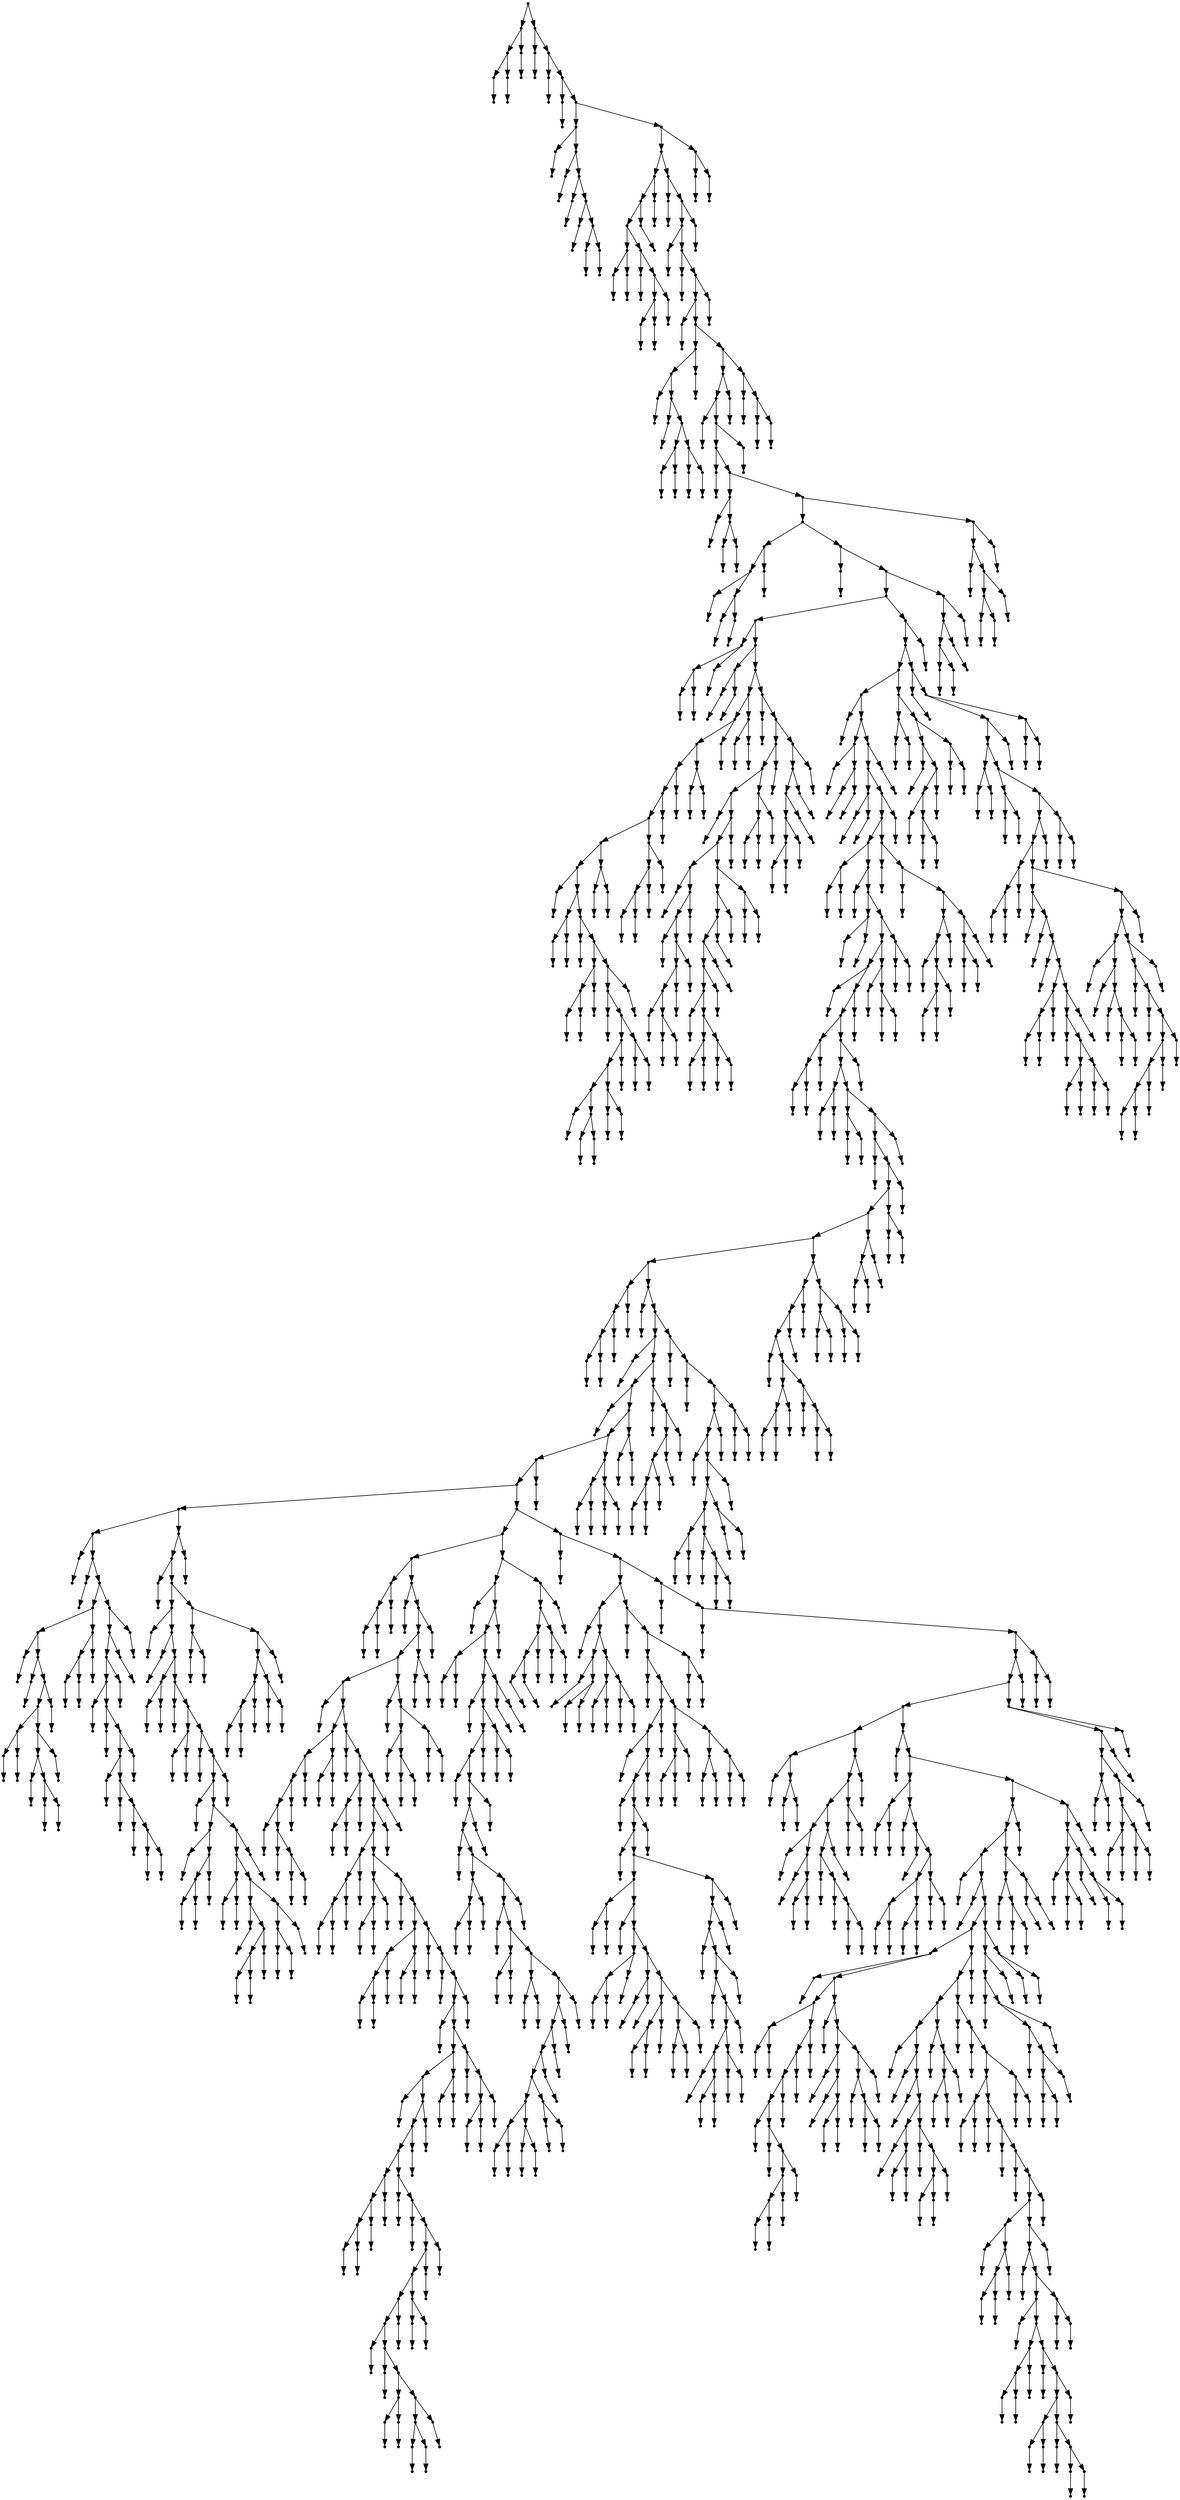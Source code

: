 digraph {
  1855 [shape=point];
  7 [shape=point];
  4 [shape=point];
  1 [shape=point];
  0 [shape=point];
  3 [shape=point];
  2 [shape=point];
  6 [shape=point];
  5 [shape=point];
  1854 [shape=point];
  9 [shape=point];
  8 [shape=point];
  1853 [shape=point];
  11 [shape=point];
  10 [shape=point];
  1852 [shape=point];
  13 [shape=point];
  12 [shape=point];
  1851 [shape=point];
  30 [shape=point];
  15 [shape=point];
  14 [shape=point];
  29 [shape=point];
  17 [shape=point];
  16 [shape=point];
  28 [shape=point];
  19 [shape=point];
  18 [shape=point];
  27 [shape=point];
  21 [shape=point];
  20 [shape=point];
  26 [shape=point];
  23 [shape=point];
  22 [shape=point];
  25 [shape=point];
  24 [shape=point];
  1850 [shape=point];
  1844 [shape=point];
  53 [shape=point];
  50 [shape=point];
  47 [shape=point];
  35 [shape=point];
  32 [shape=point];
  31 [shape=point];
  34 [shape=point];
  33 [shape=point];
  46 [shape=point];
  37 [shape=point];
  36 [shape=point];
  45 [shape=point];
  42 [shape=point];
  39 [shape=point];
  38 [shape=point];
  41 [shape=point];
  40 [shape=point];
  44 [shape=point];
  43 [shape=point];
  49 [shape=point];
  48 [shape=point];
  52 [shape=point];
  51 [shape=point];
  1843 [shape=point];
  55 [shape=point];
  54 [shape=point];
  1842 [shape=point];
  1839 [shape=point];
  57 [shape=point];
  56 [shape=point];
  1838 [shape=point];
  59 [shape=point];
  58 [shape=point];
  1837 [shape=point];
  1834 [shape=point];
  61 [shape=point];
  60 [shape=point];
  1833 [shape=point];
  81 [shape=point];
  78 [shape=point];
  63 [shape=point];
  62 [shape=point];
  77 [shape=point];
  65 [shape=point];
  64 [shape=point];
  76 [shape=point];
  70 [shape=point];
  67 [shape=point];
  66 [shape=point];
  69 [shape=point];
  68 [shape=point];
  75 [shape=point];
  72 [shape=point];
  71 [shape=point];
  74 [shape=point];
  73 [shape=point];
  80 [shape=point];
  79 [shape=point];
  1832 [shape=point];
  1823 [shape=point];
  1820 [shape=point];
  83 [shape=point];
  82 [shape=point];
  1819 [shape=point];
  1816 [shape=point];
  85 [shape=point];
  84 [shape=point];
  1815 [shape=point];
  93 [shape=point];
  87 [shape=point];
  86 [shape=point];
  92 [shape=point];
  89 [shape=point];
  88 [shape=point];
  91 [shape=point];
  90 [shape=point];
  1814 [shape=point];
  1799 [shape=point];
  104 [shape=point];
  101 [shape=point];
  95 [shape=point];
  94 [shape=point];
  100 [shape=point];
  97 [shape=point];
  96 [shape=point];
  99 [shape=point];
  98 [shape=point];
  103 [shape=point];
  102 [shape=point];
  1798 [shape=point];
  106 [shape=point];
  105 [shape=point];
  1797 [shape=point];
  1785 [shape=point];
  306 [shape=point];
  114 [shape=point];
  111 [shape=point];
  108 [shape=point];
  107 [shape=point];
  110 [shape=point];
  109 [shape=point];
  113 [shape=point];
  112 [shape=point];
  305 [shape=point];
  119 [shape=point];
  116 [shape=point];
  115 [shape=point];
  118 [shape=point];
  117 [shape=point];
  304 [shape=point];
  208 [shape=point];
  202 [shape=point];
  199 [shape=point];
  193 [shape=point];
  190 [shape=point];
  187 [shape=point];
  175 [shape=point];
  169 [shape=point];
  121 [shape=point];
  120 [shape=point];
  168 [shape=point];
  126 [shape=point];
  123 [shape=point];
  122 [shape=point];
  125 [shape=point];
  124 [shape=point];
  167 [shape=point];
  128 [shape=point];
  127 [shape=point];
  166 [shape=point];
  136 [shape=point];
  133 [shape=point];
  130 [shape=point];
  129 [shape=point];
  132 [shape=point];
  131 [shape=point];
  135 [shape=point];
  134 [shape=point];
  165 [shape=point];
  162 [shape=point];
  138 [shape=point];
  137 [shape=point];
  161 [shape=point];
  155 [shape=point];
  152 [shape=point];
  146 [shape=point];
  140 [shape=point];
  139 [shape=point];
  145 [shape=point];
  142 [shape=point];
  141 [shape=point];
  144 [shape=point];
  143 [shape=point];
  151 [shape=point];
  148 [shape=point];
  147 [shape=point];
  150 [shape=point];
  149 [shape=point];
  154 [shape=point];
  153 [shape=point];
  160 [shape=point];
  157 [shape=point];
  156 [shape=point];
  159 [shape=point];
  158 [shape=point];
  164 [shape=point];
  163 [shape=point];
  174 [shape=point];
  171 [shape=point];
  170 [shape=point];
  173 [shape=point];
  172 [shape=point];
  186 [shape=point];
  183 [shape=point];
  180 [shape=point];
  177 [shape=point];
  176 [shape=point];
  179 [shape=point];
  178 [shape=point];
  182 [shape=point];
  181 [shape=point];
  185 [shape=point];
  184 [shape=point];
  189 [shape=point];
  188 [shape=point];
  192 [shape=point];
  191 [shape=point];
  198 [shape=point];
  195 [shape=point];
  194 [shape=point];
  197 [shape=point];
  196 [shape=point];
  201 [shape=point];
  200 [shape=point];
  207 [shape=point];
  204 [shape=point];
  203 [shape=point];
  206 [shape=point];
  205 [shape=point];
  303 [shape=point];
  210 [shape=point];
  209 [shape=point];
  302 [shape=point];
  284 [shape=point];
  281 [shape=point];
  272 [shape=point];
  212 [shape=point];
  211 [shape=point];
  271 [shape=point];
  268 [shape=point];
  235 [shape=point];
  214 [shape=point];
  213 [shape=point];
  234 [shape=point];
  231 [shape=point];
  216 [shape=point];
  215 [shape=point];
  230 [shape=point];
  227 [shape=point];
  224 [shape=point];
  218 [shape=point];
  217 [shape=point];
  223 [shape=point];
  220 [shape=point];
  219 [shape=point];
  222 [shape=point];
  221 [shape=point];
  226 [shape=point];
  225 [shape=point];
  229 [shape=point];
  228 [shape=point];
  233 [shape=point];
  232 [shape=point];
  267 [shape=point];
  261 [shape=point];
  258 [shape=point];
  255 [shape=point];
  252 [shape=point];
  249 [shape=point];
  237 [shape=point];
  236 [shape=point];
  248 [shape=point];
  242 [shape=point];
  239 [shape=point];
  238 [shape=point];
  241 [shape=point];
  240 [shape=point];
  247 [shape=point];
  244 [shape=point];
  243 [shape=point];
  246 [shape=point];
  245 [shape=point];
  251 [shape=point];
  250 [shape=point];
  254 [shape=point];
  253 [shape=point];
  257 [shape=point];
  256 [shape=point];
  260 [shape=point];
  259 [shape=point];
  266 [shape=point];
  263 [shape=point];
  262 [shape=point];
  265 [shape=point];
  264 [shape=point];
  270 [shape=point];
  269 [shape=point];
  280 [shape=point];
  277 [shape=point];
  274 [shape=point];
  273 [shape=point];
  276 [shape=point];
  275 [shape=point];
  279 [shape=point];
  278 [shape=point];
  283 [shape=point];
  282 [shape=point];
  301 [shape=point];
  298 [shape=point];
  295 [shape=point];
  292 [shape=point];
  289 [shape=point];
  286 [shape=point];
  285 [shape=point];
  288 [shape=point];
  287 [shape=point];
  291 [shape=point];
  290 [shape=point];
  294 [shape=point];
  293 [shape=point];
  297 [shape=point];
  296 [shape=point];
  300 [shape=point];
  299 [shape=point];
  1784 [shape=point];
  1781 [shape=point];
  1661 [shape=point];
  1634 [shape=point];
  308 [shape=point];
  307 [shape=point];
  1633 [shape=point];
  316 [shape=point];
  310 [shape=point];
  309 [shape=point];
  315 [shape=point];
  312 [shape=point];
  311 [shape=point];
  314 [shape=point];
  313 [shape=point];
  1632 [shape=point];
  1629 [shape=point];
  321 [shape=point];
  318 [shape=point];
  317 [shape=point];
  320 [shape=point];
  319 [shape=point];
  1628 [shape=point];
  1625 [shape=point];
  1595 [shape=point];
  326 [shape=point];
  323 [shape=point];
  322 [shape=point];
  325 [shape=point];
  324 [shape=point];
  1594 [shape=point];
  328 [shape=point];
  327 [shape=point];
  1593 [shape=point];
  333 [shape=point];
  330 [shape=point];
  329 [shape=point];
  332 [shape=point];
  331 [shape=point];
  1592 [shape=point];
  1586 [shape=point];
  1577 [shape=point];
  335 [shape=point];
  334 [shape=point];
  1576 [shape=point];
  1573 [shape=point];
  343 [shape=point];
  340 [shape=point];
  337 [shape=point];
  336 [shape=point];
  339 [shape=point];
  338 [shape=point];
  342 [shape=point];
  341 [shape=point];
  1572 [shape=point];
  1569 [shape=point];
  348 [shape=point];
  345 [shape=point];
  344 [shape=point];
  347 [shape=point];
  346 [shape=point];
  1568 [shape=point];
  353 [shape=point];
  350 [shape=point];
  349 [shape=point];
  352 [shape=point];
  351 [shape=point];
  1567 [shape=point];
  1564 [shape=point];
  355 [shape=point];
  354 [shape=point];
  1563 [shape=point];
  1560 [shape=point];
  1554 [shape=point];
  1545 [shape=point];
  1506 [shape=point];
  366 [shape=point];
  363 [shape=point];
  360 [shape=point];
  357 [shape=point];
  356 [shape=point];
  359 [shape=point];
  358 [shape=point];
  362 [shape=point];
  361 [shape=point];
  365 [shape=point];
  364 [shape=point];
  1505 [shape=point];
  368 [shape=point];
  367 [shape=point];
  1504 [shape=point];
  1462 [shape=point];
  370 [shape=point];
  369 [shape=point];
  1461 [shape=point];
  1443 [shape=point];
  372 [shape=point];
  371 [shape=point];
  1442 [shape=point];
  1436 [shape=point];
  1424 [shape=point];
  1421 [shape=point];
  548 [shape=point];
  446 [shape=point];
  374 [shape=point];
  373 [shape=point];
  445 [shape=point];
  376 [shape=point];
  375 [shape=point];
  444 [shape=point];
  411 [shape=point];
  402 [shape=point];
  378 [shape=point];
  377 [shape=point];
  401 [shape=point];
  380 [shape=point];
  379 [shape=point];
  400 [shape=point];
  397 [shape=point];
  385 [shape=point];
  382 [shape=point];
  381 [shape=point];
  384 [shape=point];
  383 [shape=point];
  396 [shape=point];
  393 [shape=point];
  387 [shape=point];
  386 [shape=point];
  392 [shape=point];
  389 [shape=point];
  388 [shape=point];
  391 [shape=point];
  390 [shape=point];
  395 [shape=point];
  394 [shape=point];
  399 [shape=point];
  398 [shape=point];
  410 [shape=point];
  407 [shape=point];
  404 [shape=point];
  403 [shape=point];
  406 [shape=point];
  405 [shape=point];
  409 [shape=point];
  408 [shape=point];
  443 [shape=point];
  440 [shape=point];
  437 [shape=point];
  434 [shape=point];
  413 [shape=point];
  412 [shape=point];
  433 [shape=point];
  415 [shape=point];
  414 [shape=point];
  432 [shape=point];
  429 [shape=point];
  417 [shape=point];
  416 [shape=point];
  428 [shape=point];
  419 [shape=point];
  418 [shape=point];
  427 [shape=point];
  421 [shape=point];
  420 [shape=point];
  426 [shape=point];
  423 [shape=point];
  422 [shape=point];
  425 [shape=point];
  424 [shape=point];
  431 [shape=point];
  430 [shape=point];
  436 [shape=point];
  435 [shape=point];
  439 [shape=point];
  438 [shape=point];
  442 [shape=point];
  441 [shape=point];
  547 [shape=point];
  544 [shape=point];
  448 [shape=point];
  447 [shape=point];
  543 [shape=point];
  519 [shape=point];
  450 [shape=point];
  449 [shape=point];
  518 [shape=point];
  452 [shape=point];
  451 [shape=point];
  517 [shape=point];
  457 [shape=point];
  454 [shape=point];
  453 [shape=point];
  456 [shape=point];
  455 [shape=point];
  516 [shape=point];
  459 [shape=point];
  458 [shape=point];
  515 [shape=point];
  464 [shape=point];
  461 [shape=point];
  460 [shape=point];
  463 [shape=point];
  462 [shape=point];
  514 [shape=point];
  466 [shape=point];
  465 [shape=point];
  513 [shape=point];
  510 [shape=point];
  468 [shape=point];
  467 [shape=point];
  509 [shape=point];
  479 [shape=point];
  470 [shape=point];
  469 [shape=point];
  478 [shape=point];
  475 [shape=point];
  472 [shape=point];
  471 [shape=point];
  474 [shape=point];
  473 [shape=point];
  477 [shape=point];
  476 [shape=point];
  508 [shape=point];
  505 [shape=point];
  484 [shape=point];
  481 [shape=point];
  480 [shape=point];
  483 [shape=point];
  482 [shape=point];
  504 [shape=point];
  495 [shape=point];
  486 [shape=point];
  485 [shape=point];
  494 [shape=point];
  491 [shape=point];
  488 [shape=point];
  487 [shape=point];
  490 [shape=point];
  489 [shape=point];
  493 [shape=point];
  492 [shape=point];
  503 [shape=point];
  500 [shape=point];
  497 [shape=point];
  496 [shape=point];
  499 [shape=point];
  498 [shape=point];
  502 [shape=point];
  501 [shape=point];
  507 [shape=point];
  506 [shape=point];
  512 [shape=point];
  511 [shape=point];
  542 [shape=point];
  524 [shape=point];
  521 [shape=point];
  520 [shape=point];
  523 [shape=point];
  522 [shape=point];
  541 [shape=point];
  538 [shape=point];
  532 [shape=point];
  529 [shape=point];
  526 [shape=point];
  525 [shape=point];
  528 [shape=point];
  527 [shape=point];
  531 [shape=point];
  530 [shape=point];
  537 [shape=point];
  534 [shape=point];
  533 [shape=point];
  536 [shape=point];
  535 [shape=point];
  540 [shape=point];
  539 [shape=point];
  546 [shape=point];
  545 [shape=point];
  1420 [shape=point];
  880 [shape=point];
  763 [shape=point];
  556 [shape=point];
  553 [shape=point];
  550 [shape=point];
  549 [shape=point];
  552 [shape=point];
  551 [shape=point];
  555 [shape=point];
  554 [shape=point];
  762 [shape=point];
  558 [shape=point];
  557 [shape=point];
  761 [shape=point];
  758 [shape=point];
  752 [shape=point];
  734 [shape=point];
  560 [shape=point];
  559 [shape=point];
  733 [shape=point];
  583 [shape=point];
  577 [shape=point];
  574 [shape=point];
  571 [shape=point];
  562 [shape=point];
  561 [shape=point];
  570 [shape=point];
  564 [shape=point];
  563 [shape=point];
  569 [shape=point];
  566 [shape=point];
  565 [shape=point];
  568 [shape=point];
  567 [shape=point];
  573 [shape=point];
  572 [shape=point];
  576 [shape=point];
  575 [shape=point];
  582 [shape=point];
  579 [shape=point];
  578 [shape=point];
  581 [shape=point];
  580 [shape=point];
  732 [shape=point];
  585 [shape=point];
  584 [shape=point];
  731 [shape=point];
  593 [shape=point];
  590 [shape=point];
  587 [shape=point];
  586 [shape=point];
  589 [shape=point];
  588 [shape=point];
  592 [shape=point];
  591 [shape=point];
  730 [shape=point];
  727 [shape=point];
  724 [shape=point];
  604 [shape=point];
  601 [shape=point];
  598 [shape=point];
  595 [shape=point];
  594 [shape=point];
  597 [shape=point];
  596 [shape=point];
  600 [shape=point];
  599 [shape=point];
  603 [shape=point];
  602 [shape=point];
  723 [shape=point];
  612 [shape=point];
  609 [shape=point];
  606 [shape=point];
  605 [shape=point];
  608 [shape=point];
  607 [shape=point];
  611 [shape=point];
  610 [shape=point];
  722 [shape=point];
  614 [shape=point];
  613 [shape=point];
  721 [shape=point];
  628 [shape=point];
  622 [shape=point];
  619 [shape=point];
  616 [shape=point];
  615 [shape=point];
  618 [shape=point];
  617 [shape=point];
  621 [shape=point];
  620 [shape=point];
  627 [shape=point];
  624 [shape=point];
  623 [shape=point];
  626 [shape=point];
  625 [shape=point];
  720 [shape=point];
  630 [shape=point];
  629 [shape=point];
  719 [shape=point];
  632 [shape=point];
  631 [shape=point];
  718 [shape=point];
  715 [shape=point];
  634 [shape=point];
  633 [shape=point];
  714 [shape=point];
  702 [shape=point];
  696 [shape=point];
  636 [shape=point];
  635 [shape=point];
  695 [shape=point];
  692 [shape=point];
  689 [shape=point];
  647 [shape=point];
  644 [shape=point];
  641 [shape=point];
  638 [shape=point];
  637 [shape=point];
  640 [shape=point];
  639 [shape=point];
  643 [shape=point];
  642 [shape=point];
  646 [shape=point];
  645 [shape=point];
  688 [shape=point];
  649 [shape=point];
  648 [shape=point];
  687 [shape=point];
  651 [shape=point];
  650 [shape=point];
  686 [shape=point];
  683 [shape=point];
  680 [shape=point];
  674 [shape=point];
  671 [shape=point];
  653 [shape=point];
  652 [shape=point];
  670 [shape=point];
  655 [shape=point];
  654 [shape=point];
  669 [shape=point];
  660 [shape=point];
  657 [shape=point];
  656 [shape=point];
  659 [shape=point];
  658 [shape=point];
  668 [shape=point];
  665 [shape=point];
  662 [shape=point];
  661 [shape=point];
  664 [shape=point];
  663 [shape=point];
  667 [shape=point];
  666 [shape=point];
  673 [shape=point];
  672 [shape=point];
  679 [shape=point];
  676 [shape=point];
  675 [shape=point];
  678 [shape=point];
  677 [shape=point];
  682 [shape=point];
  681 [shape=point];
  685 [shape=point];
  684 [shape=point];
  691 [shape=point];
  690 [shape=point];
  694 [shape=point];
  693 [shape=point];
  701 [shape=point];
  698 [shape=point];
  697 [shape=point];
  700 [shape=point];
  699 [shape=point];
  713 [shape=point];
  704 [shape=point];
  703 [shape=point];
  712 [shape=point];
  709 [shape=point];
  706 [shape=point];
  705 [shape=point];
  708 [shape=point];
  707 [shape=point];
  711 [shape=point];
  710 [shape=point];
  717 [shape=point];
  716 [shape=point];
  726 [shape=point];
  725 [shape=point];
  729 [shape=point];
  728 [shape=point];
  751 [shape=point];
  736 [shape=point];
  735 [shape=point];
  750 [shape=point];
  744 [shape=point];
  738 [shape=point];
  737 [shape=point];
  743 [shape=point];
  740 [shape=point];
  739 [shape=point];
  742 [shape=point];
  741 [shape=point];
  749 [shape=point];
  746 [shape=point];
  745 [shape=point];
  748 [shape=point];
  747 [shape=point];
  757 [shape=point];
  754 [shape=point];
  753 [shape=point];
  756 [shape=point];
  755 [shape=point];
  760 [shape=point];
  759 [shape=point];
  879 [shape=point];
  861 [shape=point];
  765 [shape=point];
  764 [shape=point];
  860 [shape=point];
  857 [shape=point];
  770 [shape=point];
  767 [shape=point];
  766 [shape=point];
  769 [shape=point];
  768 [shape=point];
  856 [shape=point];
  850 [shape=point];
  772 [shape=point];
  771 [shape=point];
  849 [shape=point];
  843 [shape=point];
  840 [shape=point];
  774 [shape=point];
  773 [shape=point];
  839 [shape=point];
  836 [shape=point];
  833 [shape=point];
  776 [shape=point];
  775 [shape=point];
  832 [shape=point];
  784 [shape=point];
  781 [shape=point];
  778 [shape=point];
  777 [shape=point];
  780 [shape=point];
  779 [shape=point];
  783 [shape=point];
  782 [shape=point];
  831 [shape=point];
  828 [shape=point];
  786 [shape=point];
  785 [shape=point];
  827 [shape=point];
  791 [shape=point];
  788 [shape=point];
  787 [shape=point];
  790 [shape=point];
  789 [shape=point];
  826 [shape=point];
  796 [shape=point];
  793 [shape=point];
  792 [shape=point];
  795 [shape=point];
  794 [shape=point];
  825 [shape=point];
  822 [shape=point];
  819 [shape=point];
  816 [shape=point];
  813 [shape=point];
  807 [shape=point];
  801 [shape=point];
  798 [shape=point];
  797 [shape=point];
  800 [shape=point];
  799 [shape=point];
  806 [shape=point];
  803 [shape=point];
  802 [shape=point];
  805 [shape=point];
  804 [shape=point];
  812 [shape=point];
  809 [shape=point];
  808 [shape=point];
  811 [shape=point];
  810 [shape=point];
  815 [shape=point];
  814 [shape=point];
  818 [shape=point];
  817 [shape=point];
  821 [shape=point];
  820 [shape=point];
  824 [shape=point];
  823 [shape=point];
  830 [shape=point];
  829 [shape=point];
  835 [shape=point];
  834 [shape=point];
  838 [shape=point];
  837 [shape=point];
  842 [shape=point];
  841 [shape=point];
  848 [shape=point];
  845 [shape=point];
  844 [shape=point];
  847 [shape=point];
  846 [shape=point];
  855 [shape=point];
  852 [shape=point];
  851 [shape=point];
  854 [shape=point];
  853 [shape=point];
  859 [shape=point];
  858 [shape=point];
  878 [shape=point];
  875 [shape=point];
  869 [shape=point];
  866 [shape=point];
  863 [shape=point];
  862 [shape=point];
  865 [shape=point];
  864 [shape=point];
  868 [shape=point];
  867 [shape=point];
  874 [shape=point];
  871 [shape=point];
  870 [shape=point];
  873 [shape=point];
  872 [shape=point];
  877 [shape=point];
  876 [shape=point];
  1419 [shape=point];
  882 [shape=point];
  881 [shape=point];
  1418 [shape=point];
  1031 [shape=point];
  905 [shape=point];
  884 [shape=point];
  883 [shape=point];
  904 [shape=point];
  892 [shape=point];
  886 [shape=point];
  885 [shape=point];
  891 [shape=point];
  888 [shape=point];
  887 [shape=point];
  890 [shape=point];
  889 [shape=point];
  903 [shape=point];
  897 [shape=point];
  894 [shape=point];
  893 [shape=point];
  896 [shape=point];
  895 [shape=point];
  902 [shape=point];
  899 [shape=point];
  898 [shape=point];
  901 [shape=point];
  900 [shape=point];
  1030 [shape=point];
  907 [shape=point];
  906 [shape=point];
  1029 [shape=point];
  1023 [shape=point];
  909 [shape=point];
  908 [shape=point];
  1022 [shape=point];
  1001 [shape=point];
  998 [shape=point];
  911 [shape=point];
  910 [shape=point];
  997 [shape=point];
  994 [shape=point];
  913 [shape=point];
  912 [shape=point];
  993 [shape=point];
  990 [shape=point];
  915 [shape=point];
  914 [shape=point];
  989 [shape=point];
  956 [shape=point];
  920 [shape=point];
  917 [shape=point];
  916 [shape=point];
  919 [shape=point];
  918 [shape=point];
  955 [shape=point];
  922 [shape=point];
  921 [shape=point];
  954 [shape=point];
  930 [shape=point];
  927 [shape=point];
  924 [shape=point];
  923 [shape=point];
  926 [shape=point];
  925 [shape=point];
  929 [shape=point];
  928 [shape=point];
  953 [shape=point];
  935 [shape=point];
  932 [shape=point];
  931 [shape=point];
  934 [shape=point];
  933 [shape=point];
  952 [shape=point];
  943 [shape=point];
  940 [shape=point];
  937 [shape=point];
  936 [shape=point];
  939 [shape=point];
  938 [shape=point];
  942 [shape=point];
  941 [shape=point];
  951 [shape=point];
  948 [shape=point];
  945 [shape=point];
  944 [shape=point];
  947 [shape=point];
  946 [shape=point];
  950 [shape=point];
  949 [shape=point];
  988 [shape=point];
  985 [shape=point];
  982 [shape=point];
  958 [shape=point];
  957 [shape=point];
  981 [shape=point];
  978 [shape=point];
  960 [shape=point];
  959 [shape=point];
  977 [shape=point];
  974 [shape=point];
  968 [shape=point];
  962 [shape=point];
  961 [shape=point];
  967 [shape=point];
  964 [shape=point];
  963 [shape=point];
  966 [shape=point];
  965 [shape=point];
  973 [shape=point];
  970 [shape=point];
  969 [shape=point];
  972 [shape=point];
  971 [shape=point];
  976 [shape=point];
  975 [shape=point];
  980 [shape=point];
  979 [shape=point];
  984 [shape=point];
  983 [shape=point];
  987 [shape=point];
  986 [shape=point];
  992 [shape=point];
  991 [shape=point];
  996 [shape=point];
  995 [shape=point];
  1000 [shape=point];
  999 [shape=point];
  1021 [shape=point];
  1009 [shape=point];
  1006 [shape=point];
  1003 [shape=point];
  1002 [shape=point];
  1005 [shape=point];
  1004 [shape=point];
  1008 [shape=point];
  1007 [shape=point];
  1020 [shape=point];
  1014 [shape=point];
  1011 [shape=point];
  1010 [shape=point];
  1013 [shape=point];
  1012 [shape=point];
  1019 [shape=point];
  1016 [shape=point];
  1015 [shape=point];
  1018 [shape=point];
  1017 [shape=point];
  1028 [shape=point];
  1025 [shape=point];
  1024 [shape=point];
  1027 [shape=point];
  1026 [shape=point];
  1417 [shape=point];
  1033 [shape=point];
  1032 [shape=point];
  1416 [shape=point];
  1035 [shape=point];
  1034 [shape=point];
  1415 [shape=point];
  1409 [shape=point];
  1406 [shape=point];
  1379 [shape=point];
  1079 [shape=point];
  1043 [shape=point];
  1037 [shape=point];
  1036 [shape=point];
  1042 [shape=point];
  1039 [shape=point];
  1038 [shape=point];
  1041 [shape=point];
  1040 [shape=point];
  1078 [shape=point];
  1075 [shape=point];
  1069 [shape=point];
  1054 [shape=point];
  1045 [shape=point];
  1044 [shape=point];
  1053 [shape=point];
  1047 [shape=point];
  1046 [shape=point];
  1052 [shape=point];
  1049 [shape=point];
  1048 [shape=point];
  1051 [shape=point];
  1050 [shape=point];
  1068 [shape=point];
  1065 [shape=point];
  1056 [shape=point];
  1055 [shape=point];
  1064 [shape=point];
  1058 [shape=point];
  1057 [shape=point];
  1063 [shape=point];
  1060 [shape=point];
  1059 [shape=point];
  1062 [shape=point];
  1061 [shape=point];
  1067 [shape=point];
  1066 [shape=point];
  1074 [shape=point];
  1071 [shape=point];
  1070 [shape=point];
  1073 [shape=point];
  1072 [shape=point];
  1077 [shape=point];
  1076 [shape=point];
  1378 [shape=point];
  1081 [shape=point];
  1080 [shape=point];
  1377 [shape=point];
  1110 [shape=point];
  1086 [shape=point];
  1083 [shape=point];
  1082 [shape=point];
  1085 [shape=point];
  1084 [shape=point];
  1109 [shape=point];
  1088 [shape=point];
  1087 [shape=point];
  1108 [shape=point];
  1090 [shape=point];
  1089 [shape=point];
  1107 [shape=point];
  1101 [shape=point];
  1095 [shape=point];
  1092 [shape=point];
  1091 [shape=point];
  1094 [shape=point];
  1093 [shape=point];
  1100 [shape=point];
  1097 [shape=point];
  1096 [shape=point];
  1099 [shape=point];
  1098 [shape=point];
  1106 [shape=point];
  1103 [shape=point];
  1102 [shape=point];
  1105 [shape=point];
  1104 [shape=point];
  1376 [shape=point];
  1355 [shape=point];
  1352 [shape=point];
  1337 [shape=point];
  1112 [shape=point];
  1111 [shape=point];
  1336 [shape=point];
  1114 [shape=point];
  1113 [shape=point];
  1335 [shape=point];
  1308 [shape=point];
  1176 [shape=point];
  1116 [shape=point];
  1115 [shape=point];
  1175 [shape=point];
  1148 [shape=point];
  1121 [shape=point];
  1118 [shape=point];
  1117 [shape=point];
  1120 [shape=point];
  1119 [shape=point];
  1147 [shape=point];
  1144 [shape=point];
  1141 [shape=point];
  1138 [shape=point];
  1123 [shape=point];
  1122 [shape=point];
  1137 [shape=point];
  1125 [shape=point];
  1124 [shape=point];
  1136 [shape=point];
  1133 [shape=point];
  1130 [shape=point];
  1127 [shape=point];
  1126 [shape=point];
  1129 [shape=point];
  1128 [shape=point];
  1132 [shape=point];
  1131 [shape=point];
  1135 [shape=point];
  1134 [shape=point];
  1140 [shape=point];
  1139 [shape=point];
  1143 [shape=point];
  1142 [shape=point];
  1146 [shape=point];
  1145 [shape=point];
  1174 [shape=point];
  1150 [shape=point];
  1149 [shape=point];
  1173 [shape=point];
  1161 [shape=point];
  1152 [shape=point];
  1151 [shape=point];
  1160 [shape=point];
  1154 [shape=point];
  1153 [shape=point];
  1159 [shape=point];
  1156 [shape=point];
  1155 [shape=point];
  1158 [shape=point];
  1157 [shape=point];
  1172 [shape=point];
  1169 [shape=point];
  1163 [shape=point];
  1162 [shape=point];
  1168 [shape=point];
  1165 [shape=point];
  1164 [shape=point];
  1167 [shape=point];
  1166 [shape=point];
  1171 [shape=point];
  1170 [shape=point];
  1307 [shape=point];
  1304 [shape=point];
  1217 [shape=point];
  1205 [shape=point];
  1178 [shape=point];
  1177 [shape=point];
  1204 [shape=point];
  1180 [shape=point];
  1179 [shape=point];
  1203 [shape=point];
  1182 [shape=point];
  1181 [shape=point];
  1202 [shape=point];
  1190 [shape=point];
  1184 [shape=point];
  1183 [shape=point];
  1189 [shape=point];
  1186 [shape=point];
  1185 [shape=point];
  1188 [shape=point];
  1187 [shape=point];
  1201 [shape=point];
  1192 [shape=point];
  1191 [shape=point];
  1200 [shape=point];
  1197 [shape=point];
  1194 [shape=point];
  1193 [shape=point];
  1196 [shape=point];
  1195 [shape=point];
  1199 [shape=point];
  1198 [shape=point];
  1216 [shape=point];
  1207 [shape=point];
  1206 [shape=point];
  1215 [shape=point];
  1212 [shape=point];
  1209 [shape=point];
  1208 [shape=point];
  1211 [shape=point];
  1210 [shape=point];
  1214 [shape=point];
  1213 [shape=point];
  1303 [shape=point];
  1219 [shape=point];
  1218 [shape=point];
  1302 [shape=point];
  1221 [shape=point];
  1220 [shape=point];
  1301 [shape=point];
  1295 [shape=point];
  1226 [shape=point];
  1223 [shape=point];
  1222 [shape=point];
  1225 [shape=point];
  1224 [shape=point];
  1294 [shape=point];
  1228 [shape=point];
  1227 [shape=point];
  1293 [shape=point];
  1230 [shape=point];
  1229 [shape=point];
  1292 [shape=point];
  1232 [shape=point];
  1231 [shape=point];
  1291 [shape=point];
  1288 [shape=point];
  1243 [shape=point];
  1234 [shape=point];
  1233 [shape=point];
  1242 [shape=point];
  1239 [shape=point];
  1236 [shape=point];
  1235 [shape=point];
  1238 [shape=point];
  1237 [shape=point];
  1241 [shape=point];
  1240 [shape=point];
  1287 [shape=point];
  1284 [shape=point];
  1245 [shape=point];
  1244 [shape=point];
  1283 [shape=point];
  1277 [shape=point];
  1247 [shape=point];
  1246 [shape=point];
  1276 [shape=point];
  1255 [shape=point];
  1252 [shape=point];
  1249 [shape=point];
  1248 [shape=point];
  1251 [shape=point];
  1250 [shape=point];
  1254 [shape=point];
  1253 [shape=point];
  1275 [shape=point];
  1257 [shape=point];
  1256 [shape=point];
  1274 [shape=point];
  1271 [shape=point];
  1262 [shape=point];
  1259 [shape=point];
  1258 [shape=point];
  1261 [shape=point];
  1260 [shape=point];
  1270 [shape=point];
  1264 [shape=point];
  1263 [shape=point];
  1269 [shape=point];
  1266 [shape=point];
  1265 [shape=point];
  1268 [shape=point];
  1267 [shape=point];
  1273 [shape=point];
  1272 [shape=point];
  1282 [shape=point];
  1279 [shape=point];
  1278 [shape=point];
  1281 [shape=point];
  1280 [shape=point];
  1286 [shape=point];
  1285 [shape=point];
  1290 [shape=point];
  1289 [shape=point];
  1300 [shape=point];
  1297 [shape=point];
  1296 [shape=point];
  1299 [shape=point];
  1298 [shape=point];
  1306 [shape=point];
  1305 [shape=point];
  1334 [shape=point];
  1328 [shape=point];
  1325 [shape=point];
  1310 [shape=point];
  1309 [shape=point];
  1324 [shape=point];
  1321 [shape=point];
  1312 [shape=point];
  1311 [shape=point];
  1320 [shape=point];
  1317 [shape=point];
  1314 [shape=point];
  1313 [shape=point];
  1316 [shape=point];
  1315 [shape=point];
  1319 [shape=point];
  1318 [shape=point];
  1323 [shape=point];
  1322 [shape=point];
  1327 [shape=point];
  1326 [shape=point];
  1333 [shape=point];
  1330 [shape=point];
  1329 [shape=point];
  1332 [shape=point];
  1331 [shape=point];
  1351 [shape=point];
  1345 [shape=point];
  1339 [shape=point];
  1338 [shape=point];
  1344 [shape=point];
  1341 [shape=point];
  1340 [shape=point];
  1343 [shape=point];
  1342 [shape=point];
  1350 [shape=point];
  1347 [shape=point];
  1346 [shape=point];
  1349 [shape=point];
  1348 [shape=point];
  1354 [shape=point];
  1353 [shape=point];
  1375 [shape=point];
  1372 [shape=point];
  1363 [shape=point];
  1357 [shape=point];
  1356 [shape=point];
  1362 [shape=point];
  1359 [shape=point];
  1358 [shape=point];
  1361 [shape=point];
  1360 [shape=point];
  1371 [shape=point];
  1365 [shape=point];
  1364 [shape=point];
  1370 [shape=point];
  1367 [shape=point];
  1366 [shape=point];
  1369 [shape=point];
  1368 [shape=point];
  1374 [shape=point];
  1373 [shape=point];
  1405 [shape=point];
  1402 [shape=point];
  1399 [shape=point];
  1384 [shape=point];
  1381 [shape=point];
  1380 [shape=point];
  1383 [shape=point];
  1382 [shape=point];
  1398 [shape=point];
  1395 [shape=point];
  1389 [shape=point];
  1386 [shape=point];
  1385 [shape=point];
  1388 [shape=point];
  1387 [shape=point];
  1394 [shape=point];
  1391 [shape=point];
  1390 [shape=point];
  1393 [shape=point];
  1392 [shape=point];
  1397 [shape=point];
  1396 [shape=point];
  1401 [shape=point];
  1400 [shape=point];
  1404 [shape=point];
  1403 [shape=point];
  1408 [shape=point];
  1407 [shape=point];
  1414 [shape=point];
  1411 [shape=point];
  1410 [shape=point];
  1413 [shape=point];
  1412 [shape=point];
  1423 [shape=point];
  1422 [shape=point];
  1435 [shape=point];
  1429 [shape=point];
  1426 [shape=point];
  1425 [shape=point];
  1428 [shape=point];
  1427 [shape=point];
  1434 [shape=point];
  1431 [shape=point];
  1430 [shape=point];
  1433 [shape=point];
  1432 [shape=point];
  1441 [shape=point];
  1438 [shape=point];
  1437 [shape=point];
  1440 [shape=point];
  1439 [shape=point];
  1460 [shape=point];
  1445 [shape=point];
  1444 [shape=point];
  1459 [shape=point];
  1456 [shape=point];
  1453 [shape=point];
  1450 [shape=point];
  1447 [shape=point];
  1446 [shape=point];
  1449 [shape=point];
  1448 [shape=point];
  1452 [shape=point];
  1451 [shape=point];
  1455 [shape=point];
  1454 [shape=point];
  1458 [shape=point];
  1457 [shape=point];
  1503 [shape=point];
  1464 [shape=point];
  1463 [shape=point];
  1502 [shape=point];
  1466 [shape=point];
  1465 [shape=point];
  1501 [shape=point];
  1495 [shape=point];
  1492 [shape=point];
  1468 [shape=point];
  1467 [shape=point];
  1491 [shape=point];
  1488 [shape=point];
  1482 [shape=point];
  1473 [shape=point];
  1470 [shape=point];
  1469 [shape=point];
  1472 [shape=point];
  1471 [shape=point];
  1481 [shape=point];
  1475 [shape=point];
  1474 [shape=point];
  1480 [shape=point];
  1477 [shape=point];
  1476 [shape=point];
  1479 [shape=point];
  1478 [shape=point];
  1487 [shape=point];
  1484 [shape=point];
  1483 [shape=point];
  1486 [shape=point];
  1485 [shape=point];
  1490 [shape=point];
  1489 [shape=point];
  1494 [shape=point];
  1493 [shape=point];
  1500 [shape=point];
  1497 [shape=point];
  1496 [shape=point];
  1499 [shape=point];
  1498 [shape=point];
  1544 [shape=point];
  1532 [shape=point];
  1529 [shape=point];
  1526 [shape=point];
  1508 [shape=point];
  1507 [shape=point];
  1525 [shape=point];
  1516 [shape=point];
  1513 [shape=point];
  1510 [shape=point];
  1509 [shape=point];
  1512 [shape=point];
  1511 [shape=point];
  1515 [shape=point];
  1514 [shape=point];
  1524 [shape=point];
  1518 [shape=point];
  1517 [shape=point];
  1523 [shape=point];
  1520 [shape=point];
  1519 [shape=point];
  1522 [shape=point];
  1521 [shape=point];
  1528 [shape=point];
  1527 [shape=point];
  1531 [shape=point];
  1530 [shape=point];
  1543 [shape=point];
  1537 [shape=point];
  1534 [shape=point];
  1533 [shape=point];
  1536 [shape=point];
  1535 [shape=point];
  1542 [shape=point];
  1539 [shape=point];
  1538 [shape=point];
  1541 [shape=point];
  1540 [shape=point];
  1553 [shape=point];
  1550 [shape=point];
  1547 [shape=point];
  1546 [shape=point];
  1549 [shape=point];
  1548 [shape=point];
  1552 [shape=point];
  1551 [shape=point];
  1559 [shape=point];
  1556 [shape=point];
  1555 [shape=point];
  1558 [shape=point];
  1557 [shape=point];
  1562 [shape=point];
  1561 [shape=point];
  1566 [shape=point];
  1565 [shape=point];
  1571 [shape=point];
  1570 [shape=point];
  1575 [shape=point];
  1574 [shape=point];
  1585 [shape=point];
  1579 [shape=point];
  1578 [shape=point];
  1584 [shape=point];
  1581 [shape=point];
  1580 [shape=point];
  1583 [shape=point];
  1582 [shape=point];
  1591 [shape=point];
  1588 [shape=point];
  1587 [shape=point];
  1590 [shape=point];
  1589 [shape=point];
  1624 [shape=point];
  1597 [shape=point];
  1596 [shape=point];
  1623 [shape=point];
  1599 [shape=point];
  1598 [shape=point];
  1622 [shape=point];
  1613 [shape=point];
  1610 [shape=point];
  1601 [shape=point];
  1600 [shape=point];
  1609 [shape=point];
  1606 [shape=point];
  1603 [shape=point];
  1602 [shape=point];
  1605 [shape=point];
  1604 [shape=point];
  1608 [shape=point];
  1607 [shape=point];
  1612 [shape=point];
  1611 [shape=point];
  1621 [shape=point];
  1618 [shape=point];
  1615 [shape=point];
  1614 [shape=point];
  1617 [shape=point];
  1616 [shape=point];
  1620 [shape=point];
  1619 [shape=point];
  1627 [shape=point];
  1626 [shape=point];
  1631 [shape=point];
  1630 [shape=point];
  1660 [shape=point];
  1639 [shape=point];
  1636 [shape=point];
  1635 [shape=point];
  1638 [shape=point];
  1637 [shape=point];
  1659 [shape=point];
  1653 [shape=point];
  1641 [shape=point];
  1640 [shape=point];
  1652 [shape=point];
  1649 [shape=point];
  1643 [shape=point];
  1642 [shape=point];
  1648 [shape=point];
  1645 [shape=point];
  1644 [shape=point];
  1647 [shape=point];
  1646 [shape=point];
  1651 [shape=point];
  1650 [shape=point];
  1658 [shape=point];
  1655 [shape=point];
  1654 [shape=point];
  1657 [shape=point];
  1656 [shape=point];
  1780 [shape=point];
  1663 [shape=point];
  1662 [shape=point];
  1779 [shape=point];
  1773 [shape=point];
  1770 [shape=point];
  1668 [shape=point];
  1665 [shape=point];
  1664 [shape=point];
  1667 [shape=point];
  1666 [shape=point];
  1769 [shape=point];
  1673 [shape=point];
  1670 [shape=point];
  1669 [shape=point];
  1672 [shape=point];
  1671 [shape=point];
  1768 [shape=point];
  1762 [shape=point];
  1759 [shape=point];
  1681 [shape=point];
  1678 [shape=point];
  1675 [shape=point];
  1674 [shape=point];
  1677 [shape=point];
  1676 [shape=point];
  1680 [shape=point];
  1679 [shape=point];
  1758 [shape=point];
  1716 [shape=point];
  1683 [shape=point];
  1682 [shape=point];
  1715 [shape=point];
  1685 [shape=point];
  1684 [shape=point];
  1714 [shape=point];
  1687 [shape=point];
  1686 [shape=point];
  1713 [shape=point];
  1695 [shape=point];
  1692 [shape=point];
  1689 [shape=point];
  1688 [shape=point];
  1691 [shape=point];
  1690 [shape=point];
  1694 [shape=point];
  1693 [shape=point];
  1712 [shape=point];
  1709 [shape=point];
  1697 [shape=point];
  1696 [shape=point];
  1708 [shape=point];
  1702 [shape=point];
  1699 [shape=point];
  1698 [shape=point];
  1701 [shape=point];
  1700 [shape=point];
  1707 [shape=point];
  1704 [shape=point];
  1703 [shape=point];
  1706 [shape=point];
  1705 [shape=point];
  1711 [shape=point];
  1710 [shape=point];
  1757 [shape=point];
  1754 [shape=point];
  1730 [shape=point];
  1718 [shape=point];
  1717 [shape=point];
  1729 [shape=point];
  1720 [shape=point];
  1719 [shape=point];
  1728 [shape=point];
  1722 [shape=point];
  1721 [shape=point];
  1727 [shape=point];
  1724 [shape=point];
  1723 [shape=point];
  1726 [shape=point];
  1725 [shape=point];
  1753 [shape=point];
  1750 [shape=point];
  1732 [shape=point];
  1731 [shape=point];
  1749 [shape=point];
  1734 [shape=point];
  1733 [shape=point];
  1748 [shape=point];
  1745 [shape=point];
  1742 [shape=point];
  1739 [shape=point];
  1736 [shape=point];
  1735 [shape=point];
  1738 [shape=point];
  1737 [shape=point];
  1741 [shape=point];
  1740 [shape=point];
  1744 [shape=point];
  1743 [shape=point];
  1747 [shape=point];
  1746 [shape=point];
  1752 [shape=point];
  1751 [shape=point];
  1756 [shape=point];
  1755 [shape=point];
  1761 [shape=point];
  1760 [shape=point];
  1767 [shape=point];
  1764 [shape=point];
  1763 [shape=point];
  1766 [shape=point];
  1765 [shape=point];
  1772 [shape=point];
  1771 [shape=point];
  1778 [shape=point];
  1775 [shape=point];
  1774 [shape=point];
  1777 [shape=point];
  1776 [shape=point];
  1783 [shape=point];
  1782 [shape=point];
  1796 [shape=point];
  1793 [shape=point];
  1790 [shape=point];
  1787 [shape=point];
  1786 [shape=point];
  1789 [shape=point];
  1788 [shape=point];
  1792 [shape=point];
  1791 [shape=point];
  1795 [shape=point];
  1794 [shape=point];
  1813 [shape=point];
  1810 [shape=point];
  1801 [shape=point];
  1800 [shape=point];
  1809 [shape=point];
  1806 [shape=point];
  1803 [shape=point];
  1802 [shape=point];
  1805 [shape=point];
  1804 [shape=point];
  1808 [shape=point];
  1807 [shape=point];
  1812 [shape=point];
  1811 [shape=point];
  1818 [shape=point];
  1817 [shape=point];
  1822 [shape=point];
  1821 [shape=point];
  1831 [shape=point];
  1825 [shape=point];
  1824 [shape=point];
  1830 [shape=point];
  1827 [shape=point];
  1826 [shape=point];
  1829 [shape=point];
  1828 [shape=point];
  1836 [shape=point];
  1835 [shape=point];
  1841 [shape=point];
  1840 [shape=point];
  1849 [shape=point];
  1846 [shape=point];
  1845 [shape=point];
  1848 [shape=point];
  1847 [shape=point];
1855 -> 7;
7 -> 4;
4 -> 1;
1 -> 0;
4 -> 3;
3 -> 2;
7 -> 6;
6 -> 5;
1855 -> 1854;
1854 -> 9;
9 -> 8;
1854 -> 1853;
1853 -> 11;
11 -> 10;
1853 -> 1852;
1852 -> 13;
13 -> 12;
1852 -> 1851;
1851 -> 30;
30 -> 15;
15 -> 14;
30 -> 29;
29 -> 17;
17 -> 16;
29 -> 28;
28 -> 19;
19 -> 18;
28 -> 27;
27 -> 21;
21 -> 20;
27 -> 26;
26 -> 23;
23 -> 22;
26 -> 25;
25 -> 24;
1851 -> 1850;
1850 -> 1844;
1844 -> 53;
53 -> 50;
50 -> 47;
47 -> 35;
35 -> 32;
32 -> 31;
35 -> 34;
34 -> 33;
47 -> 46;
46 -> 37;
37 -> 36;
46 -> 45;
45 -> 42;
42 -> 39;
39 -> 38;
42 -> 41;
41 -> 40;
45 -> 44;
44 -> 43;
50 -> 49;
49 -> 48;
53 -> 52;
52 -> 51;
1844 -> 1843;
1843 -> 55;
55 -> 54;
1843 -> 1842;
1842 -> 1839;
1839 -> 57;
57 -> 56;
1839 -> 1838;
1838 -> 59;
59 -> 58;
1838 -> 1837;
1837 -> 1834;
1834 -> 61;
61 -> 60;
1834 -> 1833;
1833 -> 81;
81 -> 78;
78 -> 63;
63 -> 62;
78 -> 77;
77 -> 65;
65 -> 64;
77 -> 76;
76 -> 70;
70 -> 67;
67 -> 66;
70 -> 69;
69 -> 68;
76 -> 75;
75 -> 72;
72 -> 71;
75 -> 74;
74 -> 73;
81 -> 80;
80 -> 79;
1833 -> 1832;
1832 -> 1823;
1823 -> 1820;
1820 -> 83;
83 -> 82;
1820 -> 1819;
1819 -> 1816;
1816 -> 85;
85 -> 84;
1816 -> 1815;
1815 -> 93;
93 -> 87;
87 -> 86;
93 -> 92;
92 -> 89;
89 -> 88;
92 -> 91;
91 -> 90;
1815 -> 1814;
1814 -> 1799;
1799 -> 104;
104 -> 101;
101 -> 95;
95 -> 94;
101 -> 100;
100 -> 97;
97 -> 96;
100 -> 99;
99 -> 98;
104 -> 103;
103 -> 102;
1799 -> 1798;
1798 -> 106;
106 -> 105;
1798 -> 1797;
1797 -> 1785;
1785 -> 306;
306 -> 114;
114 -> 111;
111 -> 108;
108 -> 107;
111 -> 110;
110 -> 109;
114 -> 113;
113 -> 112;
306 -> 305;
305 -> 119;
119 -> 116;
116 -> 115;
119 -> 118;
118 -> 117;
305 -> 304;
304 -> 208;
208 -> 202;
202 -> 199;
199 -> 193;
193 -> 190;
190 -> 187;
187 -> 175;
175 -> 169;
169 -> 121;
121 -> 120;
169 -> 168;
168 -> 126;
126 -> 123;
123 -> 122;
126 -> 125;
125 -> 124;
168 -> 167;
167 -> 128;
128 -> 127;
167 -> 166;
166 -> 136;
136 -> 133;
133 -> 130;
130 -> 129;
133 -> 132;
132 -> 131;
136 -> 135;
135 -> 134;
166 -> 165;
165 -> 162;
162 -> 138;
138 -> 137;
162 -> 161;
161 -> 155;
155 -> 152;
152 -> 146;
146 -> 140;
140 -> 139;
146 -> 145;
145 -> 142;
142 -> 141;
145 -> 144;
144 -> 143;
152 -> 151;
151 -> 148;
148 -> 147;
151 -> 150;
150 -> 149;
155 -> 154;
154 -> 153;
161 -> 160;
160 -> 157;
157 -> 156;
160 -> 159;
159 -> 158;
165 -> 164;
164 -> 163;
175 -> 174;
174 -> 171;
171 -> 170;
174 -> 173;
173 -> 172;
187 -> 186;
186 -> 183;
183 -> 180;
180 -> 177;
177 -> 176;
180 -> 179;
179 -> 178;
183 -> 182;
182 -> 181;
186 -> 185;
185 -> 184;
190 -> 189;
189 -> 188;
193 -> 192;
192 -> 191;
199 -> 198;
198 -> 195;
195 -> 194;
198 -> 197;
197 -> 196;
202 -> 201;
201 -> 200;
208 -> 207;
207 -> 204;
204 -> 203;
207 -> 206;
206 -> 205;
304 -> 303;
303 -> 210;
210 -> 209;
303 -> 302;
302 -> 284;
284 -> 281;
281 -> 272;
272 -> 212;
212 -> 211;
272 -> 271;
271 -> 268;
268 -> 235;
235 -> 214;
214 -> 213;
235 -> 234;
234 -> 231;
231 -> 216;
216 -> 215;
231 -> 230;
230 -> 227;
227 -> 224;
224 -> 218;
218 -> 217;
224 -> 223;
223 -> 220;
220 -> 219;
223 -> 222;
222 -> 221;
227 -> 226;
226 -> 225;
230 -> 229;
229 -> 228;
234 -> 233;
233 -> 232;
268 -> 267;
267 -> 261;
261 -> 258;
258 -> 255;
255 -> 252;
252 -> 249;
249 -> 237;
237 -> 236;
249 -> 248;
248 -> 242;
242 -> 239;
239 -> 238;
242 -> 241;
241 -> 240;
248 -> 247;
247 -> 244;
244 -> 243;
247 -> 246;
246 -> 245;
252 -> 251;
251 -> 250;
255 -> 254;
254 -> 253;
258 -> 257;
257 -> 256;
261 -> 260;
260 -> 259;
267 -> 266;
266 -> 263;
263 -> 262;
266 -> 265;
265 -> 264;
271 -> 270;
270 -> 269;
281 -> 280;
280 -> 277;
277 -> 274;
274 -> 273;
277 -> 276;
276 -> 275;
280 -> 279;
279 -> 278;
284 -> 283;
283 -> 282;
302 -> 301;
301 -> 298;
298 -> 295;
295 -> 292;
292 -> 289;
289 -> 286;
286 -> 285;
289 -> 288;
288 -> 287;
292 -> 291;
291 -> 290;
295 -> 294;
294 -> 293;
298 -> 297;
297 -> 296;
301 -> 300;
300 -> 299;
1785 -> 1784;
1784 -> 1781;
1781 -> 1661;
1661 -> 1634;
1634 -> 308;
308 -> 307;
1634 -> 1633;
1633 -> 316;
316 -> 310;
310 -> 309;
316 -> 315;
315 -> 312;
312 -> 311;
315 -> 314;
314 -> 313;
1633 -> 1632;
1632 -> 1629;
1629 -> 321;
321 -> 318;
318 -> 317;
321 -> 320;
320 -> 319;
1629 -> 1628;
1628 -> 1625;
1625 -> 1595;
1595 -> 326;
326 -> 323;
323 -> 322;
326 -> 325;
325 -> 324;
1595 -> 1594;
1594 -> 328;
328 -> 327;
1594 -> 1593;
1593 -> 333;
333 -> 330;
330 -> 329;
333 -> 332;
332 -> 331;
1593 -> 1592;
1592 -> 1586;
1586 -> 1577;
1577 -> 335;
335 -> 334;
1577 -> 1576;
1576 -> 1573;
1573 -> 343;
343 -> 340;
340 -> 337;
337 -> 336;
340 -> 339;
339 -> 338;
343 -> 342;
342 -> 341;
1573 -> 1572;
1572 -> 1569;
1569 -> 348;
348 -> 345;
345 -> 344;
348 -> 347;
347 -> 346;
1569 -> 1568;
1568 -> 353;
353 -> 350;
350 -> 349;
353 -> 352;
352 -> 351;
1568 -> 1567;
1567 -> 1564;
1564 -> 355;
355 -> 354;
1564 -> 1563;
1563 -> 1560;
1560 -> 1554;
1554 -> 1545;
1545 -> 1506;
1506 -> 366;
366 -> 363;
363 -> 360;
360 -> 357;
357 -> 356;
360 -> 359;
359 -> 358;
363 -> 362;
362 -> 361;
366 -> 365;
365 -> 364;
1506 -> 1505;
1505 -> 368;
368 -> 367;
1505 -> 1504;
1504 -> 1462;
1462 -> 370;
370 -> 369;
1462 -> 1461;
1461 -> 1443;
1443 -> 372;
372 -> 371;
1443 -> 1442;
1442 -> 1436;
1436 -> 1424;
1424 -> 1421;
1421 -> 548;
548 -> 446;
446 -> 374;
374 -> 373;
446 -> 445;
445 -> 376;
376 -> 375;
445 -> 444;
444 -> 411;
411 -> 402;
402 -> 378;
378 -> 377;
402 -> 401;
401 -> 380;
380 -> 379;
401 -> 400;
400 -> 397;
397 -> 385;
385 -> 382;
382 -> 381;
385 -> 384;
384 -> 383;
397 -> 396;
396 -> 393;
393 -> 387;
387 -> 386;
393 -> 392;
392 -> 389;
389 -> 388;
392 -> 391;
391 -> 390;
396 -> 395;
395 -> 394;
400 -> 399;
399 -> 398;
411 -> 410;
410 -> 407;
407 -> 404;
404 -> 403;
407 -> 406;
406 -> 405;
410 -> 409;
409 -> 408;
444 -> 443;
443 -> 440;
440 -> 437;
437 -> 434;
434 -> 413;
413 -> 412;
434 -> 433;
433 -> 415;
415 -> 414;
433 -> 432;
432 -> 429;
429 -> 417;
417 -> 416;
429 -> 428;
428 -> 419;
419 -> 418;
428 -> 427;
427 -> 421;
421 -> 420;
427 -> 426;
426 -> 423;
423 -> 422;
426 -> 425;
425 -> 424;
432 -> 431;
431 -> 430;
437 -> 436;
436 -> 435;
440 -> 439;
439 -> 438;
443 -> 442;
442 -> 441;
548 -> 547;
547 -> 544;
544 -> 448;
448 -> 447;
544 -> 543;
543 -> 519;
519 -> 450;
450 -> 449;
519 -> 518;
518 -> 452;
452 -> 451;
518 -> 517;
517 -> 457;
457 -> 454;
454 -> 453;
457 -> 456;
456 -> 455;
517 -> 516;
516 -> 459;
459 -> 458;
516 -> 515;
515 -> 464;
464 -> 461;
461 -> 460;
464 -> 463;
463 -> 462;
515 -> 514;
514 -> 466;
466 -> 465;
514 -> 513;
513 -> 510;
510 -> 468;
468 -> 467;
510 -> 509;
509 -> 479;
479 -> 470;
470 -> 469;
479 -> 478;
478 -> 475;
475 -> 472;
472 -> 471;
475 -> 474;
474 -> 473;
478 -> 477;
477 -> 476;
509 -> 508;
508 -> 505;
505 -> 484;
484 -> 481;
481 -> 480;
484 -> 483;
483 -> 482;
505 -> 504;
504 -> 495;
495 -> 486;
486 -> 485;
495 -> 494;
494 -> 491;
491 -> 488;
488 -> 487;
491 -> 490;
490 -> 489;
494 -> 493;
493 -> 492;
504 -> 503;
503 -> 500;
500 -> 497;
497 -> 496;
500 -> 499;
499 -> 498;
503 -> 502;
502 -> 501;
508 -> 507;
507 -> 506;
513 -> 512;
512 -> 511;
543 -> 542;
542 -> 524;
524 -> 521;
521 -> 520;
524 -> 523;
523 -> 522;
542 -> 541;
541 -> 538;
538 -> 532;
532 -> 529;
529 -> 526;
526 -> 525;
529 -> 528;
528 -> 527;
532 -> 531;
531 -> 530;
538 -> 537;
537 -> 534;
534 -> 533;
537 -> 536;
536 -> 535;
541 -> 540;
540 -> 539;
547 -> 546;
546 -> 545;
1421 -> 1420;
1420 -> 880;
880 -> 763;
763 -> 556;
556 -> 553;
553 -> 550;
550 -> 549;
553 -> 552;
552 -> 551;
556 -> 555;
555 -> 554;
763 -> 762;
762 -> 558;
558 -> 557;
762 -> 761;
761 -> 758;
758 -> 752;
752 -> 734;
734 -> 560;
560 -> 559;
734 -> 733;
733 -> 583;
583 -> 577;
577 -> 574;
574 -> 571;
571 -> 562;
562 -> 561;
571 -> 570;
570 -> 564;
564 -> 563;
570 -> 569;
569 -> 566;
566 -> 565;
569 -> 568;
568 -> 567;
574 -> 573;
573 -> 572;
577 -> 576;
576 -> 575;
583 -> 582;
582 -> 579;
579 -> 578;
582 -> 581;
581 -> 580;
733 -> 732;
732 -> 585;
585 -> 584;
732 -> 731;
731 -> 593;
593 -> 590;
590 -> 587;
587 -> 586;
590 -> 589;
589 -> 588;
593 -> 592;
592 -> 591;
731 -> 730;
730 -> 727;
727 -> 724;
724 -> 604;
604 -> 601;
601 -> 598;
598 -> 595;
595 -> 594;
598 -> 597;
597 -> 596;
601 -> 600;
600 -> 599;
604 -> 603;
603 -> 602;
724 -> 723;
723 -> 612;
612 -> 609;
609 -> 606;
606 -> 605;
609 -> 608;
608 -> 607;
612 -> 611;
611 -> 610;
723 -> 722;
722 -> 614;
614 -> 613;
722 -> 721;
721 -> 628;
628 -> 622;
622 -> 619;
619 -> 616;
616 -> 615;
619 -> 618;
618 -> 617;
622 -> 621;
621 -> 620;
628 -> 627;
627 -> 624;
624 -> 623;
627 -> 626;
626 -> 625;
721 -> 720;
720 -> 630;
630 -> 629;
720 -> 719;
719 -> 632;
632 -> 631;
719 -> 718;
718 -> 715;
715 -> 634;
634 -> 633;
715 -> 714;
714 -> 702;
702 -> 696;
696 -> 636;
636 -> 635;
696 -> 695;
695 -> 692;
692 -> 689;
689 -> 647;
647 -> 644;
644 -> 641;
641 -> 638;
638 -> 637;
641 -> 640;
640 -> 639;
644 -> 643;
643 -> 642;
647 -> 646;
646 -> 645;
689 -> 688;
688 -> 649;
649 -> 648;
688 -> 687;
687 -> 651;
651 -> 650;
687 -> 686;
686 -> 683;
683 -> 680;
680 -> 674;
674 -> 671;
671 -> 653;
653 -> 652;
671 -> 670;
670 -> 655;
655 -> 654;
670 -> 669;
669 -> 660;
660 -> 657;
657 -> 656;
660 -> 659;
659 -> 658;
669 -> 668;
668 -> 665;
665 -> 662;
662 -> 661;
665 -> 664;
664 -> 663;
668 -> 667;
667 -> 666;
674 -> 673;
673 -> 672;
680 -> 679;
679 -> 676;
676 -> 675;
679 -> 678;
678 -> 677;
683 -> 682;
682 -> 681;
686 -> 685;
685 -> 684;
692 -> 691;
691 -> 690;
695 -> 694;
694 -> 693;
702 -> 701;
701 -> 698;
698 -> 697;
701 -> 700;
700 -> 699;
714 -> 713;
713 -> 704;
704 -> 703;
713 -> 712;
712 -> 709;
709 -> 706;
706 -> 705;
709 -> 708;
708 -> 707;
712 -> 711;
711 -> 710;
718 -> 717;
717 -> 716;
727 -> 726;
726 -> 725;
730 -> 729;
729 -> 728;
752 -> 751;
751 -> 736;
736 -> 735;
751 -> 750;
750 -> 744;
744 -> 738;
738 -> 737;
744 -> 743;
743 -> 740;
740 -> 739;
743 -> 742;
742 -> 741;
750 -> 749;
749 -> 746;
746 -> 745;
749 -> 748;
748 -> 747;
758 -> 757;
757 -> 754;
754 -> 753;
757 -> 756;
756 -> 755;
761 -> 760;
760 -> 759;
880 -> 879;
879 -> 861;
861 -> 765;
765 -> 764;
861 -> 860;
860 -> 857;
857 -> 770;
770 -> 767;
767 -> 766;
770 -> 769;
769 -> 768;
857 -> 856;
856 -> 850;
850 -> 772;
772 -> 771;
850 -> 849;
849 -> 843;
843 -> 840;
840 -> 774;
774 -> 773;
840 -> 839;
839 -> 836;
836 -> 833;
833 -> 776;
776 -> 775;
833 -> 832;
832 -> 784;
784 -> 781;
781 -> 778;
778 -> 777;
781 -> 780;
780 -> 779;
784 -> 783;
783 -> 782;
832 -> 831;
831 -> 828;
828 -> 786;
786 -> 785;
828 -> 827;
827 -> 791;
791 -> 788;
788 -> 787;
791 -> 790;
790 -> 789;
827 -> 826;
826 -> 796;
796 -> 793;
793 -> 792;
796 -> 795;
795 -> 794;
826 -> 825;
825 -> 822;
822 -> 819;
819 -> 816;
816 -> 813;
813 -> 807;
807 -> 801;
801 -> 798;
798 -> 797;
801 -> 800;
800 -> 799;
807 -> 806;
806 -> 803;
803 -> 802;
806 -> 805;
805 -> 804;
813 -> 812;
812 -> 809;
809 -> 808;
812 -> 811;
811 -> 810;
816 -> 815;
815 -> 814;
819 -> 818;
818 -> 817;
822 -> 821;
821 -> 820;
825 -> 824;
824 -> 823;
831 -> 830;
830 -> 829;
836 -> 835;
835 -> 834;
839 -> 838;
838 -> 837;
843 -> 842;
842 -> 841;
849 -> 848;
848 -> 845;
845 -> 844;
848 -> 847;
847 -> 846;
856 -> 855;
855 -> 852;
852 -> 851;
855 -> 854;
854 -> 853;
860 -> 859;
859 -> 858;
879 -> 878;
878 -> 875;
875 -> 869;
869 -> 866;
866 -> 863;
863 -> 862;
866 -> 865;
865 -> 864;
869 -> 868;
868 -> 867;
875 -> 874;
874 -> 871;
871 -> 870;
874 -> 873;
873 -> 872;
878 -> 877;
877 -> 876;
1420 -> 1419;
1419 -> 882;
882 -> 881;
1419 -> 1418;
1418 -> 1031;
1031 -> 905;
905 -> 884;
884 -> 883;
905 -> 904;
904 -> 892;
892 -> 886;
886 -> 885;
892 -> 891;
891 -> 888;
888 -> 887;
891 -> 890;
890 -> 889;
904 -> 903;
903 -> 897;
897 -> 894;
894 -> 893;
897 -> 896;
896 -> 895;
903 -> 902;
902 -> 899;
899 -> 898;
902 -> 901;
901 -> 900;
1031 -> 1030;
1030 -> 907;
907 -> 906;
1030 -> 1029;
1029 -> 1023;
1023 -> 909;
909 -> 908;
1023 -> 1022;
1022 -> 1001;
1001 -> 998;
998 -> 911;
911 -> 910;
998 -> 997;
997 -> 994;
994 -> 913;
913 -> 912;
994 -> 993;
993 -> 990;
990 -> 915;
915 -> 914;
990 -> 989;
989 -> 956;
956 -> 920;
920 -> 917;
917 -> 916;
920 -> 919;
919 -> 918;
956 -> 955;
955 -> 922;
922 -> 921;
955 -> 954;
954 -> 930;
930 -> 927;
927 -> 924;
924 -> 923;
927 -> 926;
926 -> 925;
930 -> 929;
929 -> 928;
954 -> 953;
953 -> 935;
935 -> 932;
932 -> 931;
935 -> 934;
934 -> 933;
953 -> 952;
952 -> 943;
943 -> 940;
940 -> 937;
937 -> 936;
940 -> 939;
939 -> 938;
943 -> 942;
942 -> 941;
952 -> 951;
951 -> 948;
948 -> 945;
945 -> 944;
948 -> 947;
947 -> 946;
951 -> 950;
950 -> 949;
989 -> 988;
988 -> 985;
985 -> 982;
982 -> 958;
958 -> 957;
982 -> 981;
981 -> 978;
978 -> 960;
960 -> 959;
978 -> 977;
977 -> 974;
974 -> 968;
968 -> 962;
962 -> 961;
968 -> 967;
967 -> 964;
964 -> 963;
967 -> 966;
966 -> 965;
974 -> 973;
973 -> 970;
970 -> 969;
973 -> 972;
972 -> 971;
977 -> 976;
976 -> 975;
981 -> 980;
980 -> 979;
985 -> 984;
984 -> 983;
988 -> 987;
987 -> 986;
993 -> 992;
992 -> 991;
997 -> 996;
996 -> 995;
1001 -> 1000;
1000 -> 999;
1022 -> 1021;
1021 -> 1009;
1009 -> 1006;
1006 -> 1003;
1003 -> 1002;
1006 -> 1005;
1005 -> 1004;
1009 -> 1008;
1008 -> 1007;
1021 -> 1020;
1020 -> 1014;
1014 -> 1011;
1011 -> 1010;
1014 -> 1013;
1013 -> 1012;
1020 -> 1019;
1019 -> 1016;
1016 -> 1015;
1019 -> 1018;
1018 -> 1017;
1029 -> 1028;
1028 -> 1025;
1025 -> 1024;
1028 -> 1027;
1027 -> 1026;
1418 -> 1417;
1417 -> 1033;
1033 -> 1032;
1417 -> 1416;
1416 -> 1035;
1035 -> 1034;
1416 -> 1415;
1415 -> 1409;
1409 -> 1406;
1406 -> 1379;
1379 -> 1079;
1079 -> 1043;
1043 -> 1037;
1037 -> 1036;
1043 -> 1042;
1042 -> 1039;
1039 -> 1038;
1042 -> 1041;
1041 -> 1040;
1079 -> 1078;
1078 -> 1075;
1075 -> 1069;
1069 -> 1054;
1054 -> 1045;
1045 -> 1044;
1054 -> 1053;
1053 -> 1047;
1047 -> 1046;
1053 -> 1052;
1052 -> 1049;
1049 -> 1048;
1052 -> 1051;
1051 -> 1050;
1069 -> 1068;
1068 -> 1065;
1065 -> 1056;
1056 -> 1055;
1065 -> 1064;
1064 -> 1058;
1058 -> 1057;
1064 -> 1063;
1063 -> 1060;
1060 -> 1059;
1063 -> 1062;
1062 -> 1061;
1068 -> 1067;
1067 -> 1066;
1075 -> 1074;
1074 -> 1071;
1071 -> 1070;
1074 -> 1073;
1073 -> 1072;
1078 -> 1077;
1077 -> 1076;
1379 -> 1378;
1378 -> 1081;
1081 -> 1080;
1378 -> 1377;
1377 -> 1110;
1110 -> 1086;
1086 -> 1083;
1083 -> 1082;
1086 -> 1085;
1085 -> 1084;
1110 -> 1109;
1109 -> 1088;
1088 -> 1087;
1109 -> 1108;
1108 -> 1090;
1090 -> 1089;
1108 -> 1107;
1107 -> 1101;
1101 -> 1095;
1095 -> 1092;
1092 -> 1091;
1095 -> 1094;
1094 -> 1093;
1101 -> 1100;
1100 -> 1097;
1097 -> 1096;
1100 -> 1099;
1099 -> 1098;
1107 -> 1106;
1106 -> 1103;
1103 -> 1102;
1106 -> 1105;
1105 -> 1104;
1377 -> 1376;
1376 -> 1355;
1355 -> 1352;
1352 -> 1337;
1337 -> 1112;
1112 -> 1111;
1337 -> 1336;
1336 -> 1114;
1114 -> 1113;
1336 -> 1335;
1335 -> 1308;
1308 -> 1176;
1176 -> 1116;
1116 -> 1115;
1176 -> 1175;
1175 -> 1148;
1148 -> 1121;
1121 -> 1118;
1118 -> 1117;
1121 -> 1120;
1120 -> 1119;
1148 -> 1147;
1147 -> 1144;
1144 -> 1141;
1141 -> 1138;
1138 -> 1123;
1123 -> 1122;
1138 -> 1137;
1137 -> 1125;
1125 -> 1124;
1137 -> 1136;
1136 -> 1133;
1133 -> 1130;
1130 -> 1127;
1127 -> 1126;
1130 -> 1129;
1129 -> 1128;
1133 -> 1132;
1132 -> 1131;
1136 -> 1135;
1135 -> 1134;
1141 -> 1140;
1140 -> 1139;
1144 -> 1143;
1143 -> 1142;
1147 -> 1146;
1146 -> 1145;
1175 -> 1174;
1174 -> 1150;
1150 -> 1149;
1174 -> 1173;
1173 -> 1161;
1161 -> 1152;
1152 -> 1151;
1161 -> 1160;
1160 -> 1154;
1154 -> 1153;
1160 -> 1159;
1159 -> 1156;
1156 -> 1155;
1159 -> 1158;
1158 -> 1157;
1173 -> 1172;
1172 -> 1169;
1169 -> 1163;
1163 -> 1162;
1169 -> 1168;
1168 -> 1165;
1165 -> 1164;
1168 -> 1167;
1167 -> 1166;
1172 -> 1171;
1171 -> 1170;
1308 -> 1307;
1307 -> 1304;
1304 -> 1217;
1217 -> 1205;
1205 -> 1178;
1178 -> 1177;
1205 -> 1204;
1204 -> 1180;
1180 -> 1179;
1204 -> 1203;
1203 -> 1182;
1182 -> 1181;
1203 -> 1202;
1202 -> 1190;
1190 -> 1184;
1184 -> 1183;
1190 -> 1189;
1189 -> 1186;
1186 -> 1185;
1189 -> 1188;
1188 -> 1187;
1202 -> 1201;
1201 -> 1192;
1192 -> 1191;
1201 -> 1200;
1200 -> 1197;
1197 -> 1194;
1194 -> 1193;
1197 -> 1196;
1196 -> 1195;
1200 -> 1199;
1199 -> 1198;
1217 -> 1216;
1216 -> 1207;
1207 -> 1206;
1216 -> 1215;
1215 -> 1212;
1212 -> 1209;
1209 -> 1208;
1212 -> 1211;
1211 -> 1210;
1215 -> 1214;
1214 -> 1213;
1304 -> 1303;
1303 -> 1219;
1219 -> 1218;
1303 -> 1302;
1302 -> 1221;
1221 -> 1220;
1302 -> 1301;
1301 -> 1295;
1295 -> 1226;
1226 -> 1223;
1223 -> 1222;
1226 -> 1225;
1225 -> 1224;
1295 -> 1294;
1294 -> 1228;
1228 -> 1227;
1294 -> 1293;
1293 -> 1230;
1230 -> 1229;
1293 -> 1292;
1292 -> 1232;
1232 -> 1231;
1292 -> 1291;
1291 -> 1288;
1288 -> 1243;
1243 -> 1234;
1234 -> 1233;
1243 -> 1242;
1242 -> 1239;
1239 -> 1236;
1236 -> 1235;
1239 -> 1238;
1238 -> 1237;
1242 -> 1241;
1241 -> 1240;
1288 -> 1287;
1287 -> 1284;
1284 -> 1245;
1245 -> 1244;
1284 -> 1283;
1283 -> 1277;
1277 -> 1247;
1247 -> 1246;
1277 -> 1276;
1276 -> 1255;
1255 -> 1252;
1252 -> 1249;
1249 -> 1248;
1252 -> 1251;
1251 -> 1250;
1255 -> 1254;
1254 -> 1253;
1276 -> 1275;
1275 -> 1257;
1257 -> 1256;
1275 -> 1274;
1274 -> 1271;
1271 -> 1262;
1262 -> 1259;
1259 -> 1258;
1262 -> 1261;
1261 -> 1260;
1271 -> 1270;
1270 -> 1264;
1264 -> 1263;
1270 -> 1269;
1269 -> 1266;
1266 -> 1265;
1269 -> 1268;
1268 -> 1267;
1274 -> 1273;
1273 -> 1272;
1283 -> 1282;
1282 -> 1279;
1279 -> 1278;
1282 -> 1281;
1281 -> 1280;
1287 -> 1286;
1286 -> 1285;
1291 -> 1290;
1290 -> 1289;
1301 -> 1300;
1300 -> 1297;
1297 -> 1296;
1300 -> 1299;
1299 -> 1298;
1307 -> 1306;
1306 -> 1305;
1335 -> 1334;
1334 -> 1328;
1328 -> 1325;
1325 -> 1310;
1310 -> 1309;
1325 -> 1324;
1324 -> 1321;
1321 -> 1312;
1312 -> 1311;
1321 -> 1320;
1320 -> 1317;
1317 -> 1314;
1314 -> 1313;
1317 -> 1316;
1316 -> 1315;
1320 -> 1319;
1319 -> 1318;
1324 -> 1323;
1323 -> 1322;
1328 -> 1327;
1327 -> 1326;
1334 -> 1333;
1333 -> 1330;
1330 -> 1329;
1333 -> 1332;
1332 -> 1331;
1352 -> 1351;
1351 -> 1345;
1345 -> 1339;
1339 -> 1338;
1345 -> 1344;
1344 -> 1341;
1341 -> 1340;
1344 -> 1343;
1343 -> 1342;
1351 -> 1350;
1350 -> 1347;
1347 -> 1346;
1350 -> 1349;
1349 -> 1348;
1355 -> 1354;
1354 -> 1353;
1376 -> 1375;
1375 -> 1372;
1372 -> 1363;
1363 -> 1357;
1357 -> 1356;
1363 -> 1362;
1362 -> 1359;
1359 -> 1358;
1362 -> 1361;
1361 -> 1360;
1372 -> 1371;
1371 -> 1365;
1365 -> 1364;
1371 -> 1370;
1370 -> 1367;
1367 -> 1366;
1370 -> 1369;
1369 -> 1368;
1375 -> 1374;
1374 -> 1373;
1406 -> 1405;
1405 -> 1402;
1402 -> 1399;
1399 -> 1384;
1384 -> 1381;
1381 -> 1380;
1384 -> 1383;
1383 -> 1382;
1399 -> 1398;
1398 -> 1395;
1395 -> 1389;
1389 -> 1386;
1386 -> 1385;
1389 -> 1388;
1388 -> 1387;
1395 -> 1394;
1394 -> 1391;
1391 -> 1390;
1394 -> 1393;
1393 -> 1392;
1398 -> 1397;
1397 -> 1396;
1402 -> 1401;
1401 -> 1400;
1405 -> 1404;
1404 -> 1403;
1409 -> 1408;
1408 -> 1407;
1415 -> 1414;
1414 -> 1411;
1411 -> 1410;
1414 -> 1413;
1413 -> 1412;
1424 -> 1423;
1423 -> 1422;
1436 -> 1435;
1435 -> 1429;
1429 -> 1426;
1426 -> 1425;
1429 -> 1428;
1428 -> 1427;
1435 -> 1434;
1434 -> 1431;
1431 -> 1430;
1434 -> 1433;
1433 -> 1432;
1442 -> 1441;
1441 -> 1438;
1438 -> 1437;
1441 -> 1440;
1440 -> 1439;
1461 -> 1460;
1460 -> 1445;
1445 -> 1444;
1460 -> 1459;
1459 -> 1456;
1456 -> 1453;
1453 -> 1450;
1450 -> 1447;
1447 -> 1446;
1450 -> 1449;
1449 -> 1448;
1453 -> 1452;
1452 -> 1451;
1456 -> 1455;
1455 -> 1454;
1459 -> 1458;
1458 -> 1457;
1504 -> 1503;
1503 -> 1464;
1464 -> 1463;
1503 -> 1502;
1502 -> 1466;
1466 -> 1465;
1502 -> 1501;
1501 -> 1495;
1495 -> 1492;
1492 -> 1468;
1468 -> 1467;
1492 -> 1491;
1491 -> 1488;
1488 -> 1482;
1482 -> 1473;
1473 -> 1470;
1470 -> 1469;
1473 -> 1472;
1472 -> 1471;
1482 -> 1481;
1481 -> 1475;
1475 -> 1474;
1481 -> 1480;
1480 -> 1477;
1477 -> 1476;
1480 -> 1479;
1479 -> 1478;
1488 -> 1487;
1487 -> 1484;
1484 -> 1483;
1487 -> 1486;
1486 -> 1485;
1491 -> 1490;
1490 -> 1489;
1495 -> 1494;
1494 -> 1493;
1501 -> 1500;
1500 -> 1497;
1497 -> 1496;
1500 -> 1499;
1499 -> 1498;
1545 -> 1544;
1544 -> 1532;
1532 -> 1529;
1529 -> 1526;
1526 -> 1508;
1508 -> 1507;
1526 -> 1525;
1525 -> 1516;
1516 -> 1513;
1513 -> 1510;
1510 -> 1509;
1513 -> 1512;
1512 -> 1511;
1516 -> 1515;
1515 -> 1514;
1525 -> 1524;
1524 -> 1518;
1518 -> 1517;
1524 -> 1523;
1523 -> 1520;
1520 -> 1519;
1523 -> 1522;
1522 -> 1521;
1529 -> 1528;
1528 -> 1527;
1532 -> 1531;
1531 -> 1530;
1544 -> 1543;
1543 -> 1537;
1537 -> 1534;
1534 -> 1533;
1537 -> 1536;
1536 -> 1535;
1543 -> 1542;
1542 -> 1539;
1539 -> 1538;
1542 -> 1541;
1541 -> 1540;
1554 -> 1553;
1553 -> 1550;
1550 -> 1547;
1547 -> 1546;
1550 -> 1549;
1549 -> 1548;
1553 -> 1552;
1552 -> 1551;
1560 -> 1559;
1559 -> 1556;
1556 -> 1555;
1559 -> 1558;
1558 -> 1557;
1563 -> 1562;
1562 -> 1561;
1567 -> 1566;
1566 -> 1565;
1572 -> 1571;
1571 -> 1570;
1576 -> 1575;
1575 -> 1574;
1586 -> 1585;
1585 -> 1579;
1579 -> 1578;
1585 -> 1584;
1584 -> 1581;
1581 -> 1580;
1584 -> 1583;
1583 -> 1582;
1592 -> 1591;
1591 -> 1588;
1588 -> 1587;
1591 -> 1590;
1590 -> 1589;
1625 -> 1624;
1624 -> 1597;
1597 -> 1596;
1624 -> 1623;
1623 -> 1599;
1599 -> 1598;
1623 -> 1622;
1622 -> 1613;
1613 -> 1610;
1610 -> 1601;
1601 -> 1600;
1610 -> 1609;
1609 -> 1606;
1606 -> 1603;
1603 -> 1602;
1606 -> 1605;
1605 -> 1604;
1609 -> 1608;
1608 -> 1607;
1613 -> 1612;
1612 -> 1611;
1622 -> 1621;
1621 -> 1618;
1618 -> 1615;
1615 -> 1614;
1618 -> 1617;
1617 -> 1616;
1621 -> 1620;
1620 -> 1619;
1628 -> 1627;
1627 -> 1626;
1632 -> 1631;
1631 -> 1630;
1661 -> 1660;
1660 -> 1639;
1639 -> 1636;
1636 -> 1635;
1639 -> 1638;
1638 -> 1637;
1660 -> 1659;
1659 -> 1653;
1653 -> 1641;
1641 -> 1640;
1653 -> 1652;
1652 -> 1649;
1649 -> 1643;
1643 -> 1642;
1649 -> 1648;
1648 -> 1645;
1645 -> 1644;
1648 -> 1647;
1647 -> 1646;
1652 -> 1651;
1651 -> 1650;
1659 -> 1658;
1658 -> 1655;
1655 -> 1654;
1658 -> 1657;
1657 -> 1656;
1781 -> 1780;
1780 -> 1663;
1663 -> 1662;
1780 -> 1779;
1779 -> 1773;
1773 -> 1770;
1770 -> 1668;
1668 -> 1665;
1665 -> 1664;
1668 -> 1667;
1667 -> 1666;
1770 -> 1769;
1769 -> 1673;
1673 -> 1670;
1670 -> 1669;
1673 -> 1672;
1672 -> 1671;
1769 -> 1768;
1768 -> 1762;
1762 -> 1759;
1759 -> 1681;
1681 -> 1678;
1678 -> 1675;
1675 -> 1674;
1678 -> 1677;
1677 -> 1676;
1681 -> 1680;
1680 -> 1679;
1759 -> 1758;
1758 -> 1716;
1716 -> 1683;
1683 -> 1682;
1716 -> 1715;
1715 -> 1685;
1685 -> 1684;
1715 -> 1714;
1714 -> 1687;
1687 -> 1686;
1714 -> 1713;
1713 -> 1695;
1695 -> 1692;
1692 -> 1689;
1689 -> 1688;
1692 -> 1691;
1691 -> 1690;
1695 -> 1694;
1694 -> 1693;
1713 -> 1712;
1712 -> 1709;
1709 -> 1697;
1697 -> 1696;
1709 -> 1708;
1708 -> 1702;
1702 -> 1699;
1699 -> 1698;
1702 -> 1701;
1701 -> 1700;
1708 -> 1707;
1707 -> 1704;
1704 -> 1703;
1707 -> 1706;
1706 -> 1705;
1712 -> 1711;
1711 -> 1710;
1758 -> 1757;
1757 -> 1754;
1754 -> 1730;
1730 -> 1718;
1718 -> 1717;
1730 -> 1729;
1729 -> 1720;
1720 -> 1719;
1729 -> 1728;
1728 -> 1722;
1722 -> 1721;
1728 -> 1727;
1727 -> 1724;
1724 -> 1723;
1727 -> 1726;
1726 -> 1725;
1754 -> 1753;
1753 -> 1750;
1750 -> 1732;
1732 -> 1731;
1750 -> 1749;
1749 -> 1734;
1734 -> 1733;
1749 -> 1748;
1748 -> 1745;
1745 -> 1742;
1742 -> 1739;
1739 -> 1736;
1736 -> 1735;
1739 -> 1738;
1738 -> 1737;
1742 -> 1741;
1741 -> 1740;
1745 -> 1744;
1744 -> 1743;
1748 -> 1747;
1747 -> 1746;
1753 -> 1752;
1752 -> 1751;
1757 -> 1756;
1756 -> 1755;
1762 -> 1761;
1761 -> 1760;
1768 -> 1767;
1767 -> 1764;
1764 -> 1763;
1767 -> 1766;
1766 -> 1765;
1773 -> 1772;
1772 -> 1771;
1779 -> 1778;
1778 -> 1775;
1775 -> 1774;
1778 -> 1777;
1777 -> 1776;
1784 -> 1783;
1783 -> 1782;
1797 -> 1796;
1796 -> 1793;
1793 -> 1790;
1790 -> 1787;
1787 -> 1786;
1790 -> 1789;
1789 -> 1788;
1793 -> 1792;
1792 -> 1791;
1796 -> 1795;
1795 -> 1794;
1814 -> 1813;
1813 -> 1810;
1810 -> 1801;
1801 -> 1800;
1810 -> 1809;
1809 -> 1806;
1806 -> 1803;
1803 -> 1802;
1806 -> 1805;
1805 -> 1804;
1809 -> 1808;
1808 -> 1807;
1813 -> 1812;
1812 -> 1811;
1819 -> 1818;
1818 -> 1817;
1823 -> 1822;
1822 -> 1821;
1832 -> 1831;
1831 -> 1825;
1825 -> 1824;
1831 -> 1830;
1830 -> 1827;
1827 -> 1826;
1830 -> 1829;
1829 -> 1828;
1837 -> 1836;
1836 -> 1835;
1842 -> 1841;
1841 -> 1840;
1850 -> 1849;
1849 -> 1846;
1846 -> 1845;
1849 -> 1848;
1848 -> 1847;
}
